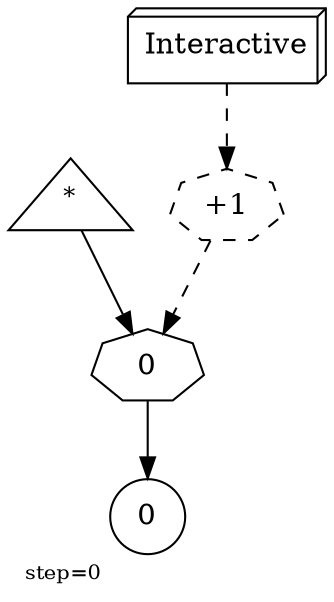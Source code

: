 digraph {
  graph  [labelloc=bottom,labeljust=left,fontsize="10",label="step=0"];
  "6046" [shape=triangle,peripheries="1",label=<<SUP>*</SUP>>,labelfontcolor=black,color=black];
  "6048" [shape=circle,peripheries="1",label=<0>,labelfontcolor=black,color=black];
  "6050" [shape=box3d,peripheries="1",label=<Interactive<BR />>,labelfontcolor=black,color=black];
  "6049" [label=<0>,peripheries="1",color=black,shape=septagon];
  "6046" -> "6049" [color=black];
  "6049" -> "6048" [color=black];
  "6051" [label=<+1>,peripheries="1",color=black,style=dashed,shape=septagon];
  "6050" -> "6051" [style=dashed,color=black];
  "6051" -> "6049" [style=dashed,color=black];
}